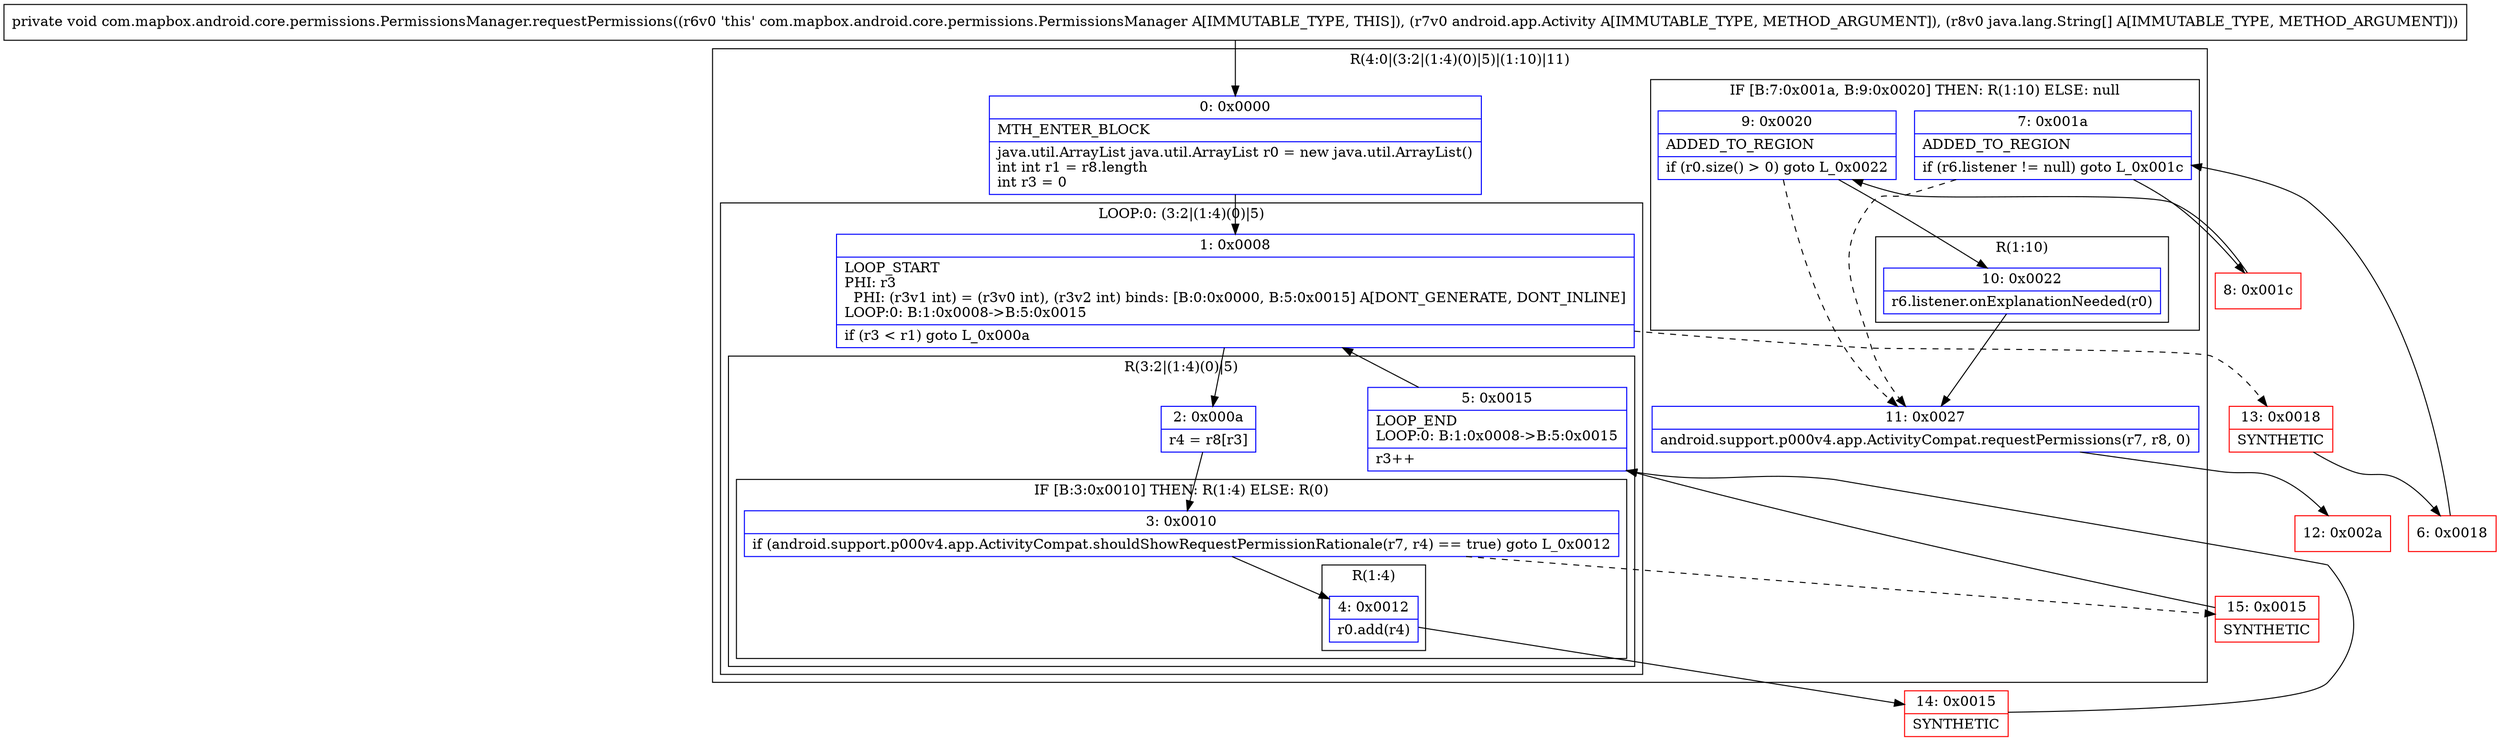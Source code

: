 digraph "CFG forcom.mapbox.android.core.permissions.PermissionsManager.requestPermissions(Landroid\/app\/Activity;[Ljava\/lang\/String;)V" {
subgraph cluster_Region_2011599470 {
label = "R(4:0|(3:2|(1:4)(0)|5)|(1:10)|11)";
node [shape=record,color=blue];
Node_0 [shape=record,label="{0\:\ 0x0000|MTH_ENTER_BLOCK\l|java.util.ArrayList java.util.ArrayList r0 = new java.util.ArrayList()\lint int r1 = r8.length\lint r3 = 0\l}"];
subgraph cluster_LoopRegion_736001028 {
label = "LOOP:0: (3:2|(1:4)(0)|5)";
node [shape=record,color=blue];
Node_1 [shape=record,label="{1\:\ 0x0008|LOOP_START\lPHI: r3 \l  PHI: (r3v1 int) = (r3v0 int), (r3v2 int) binds: [B:0:0x0000, B:5:0x0015] A[DONT_GENERATE, DONT_INLINE]\lLOOP:0: B:1:0x0008\-\>B:5:0x0015\l|if (r3 \< r1) goto L_0x000a\l}"];
subgraph cluster_Region_1934995390 {
label = "R(3:2|(1:4)(0)|5)";
node [shape=record,color=blue];
Node_2 [shape=record,label="{2\:\ 0x000a|r4 = r8[r3]\l}"];
subgraph cluster_IfRegion_110335366 {
label = "IF [B:3:0x0010] THEN: R(1:4) ELSE: R(0)";
node [shape=record,color=blue];
Node_3 [shape=record,label="{3\:\ 0x0010|if (android.support.p000v4.app.ActivityCompat.shouldShowRequestPermissionRationale(r7, r4) == true) goto L_0x0012\l}"];
subgraph cluster_Region_85255410 {
label = "R(1:4)";
node [shape=record,color=blue];
Node_4 [shape=record,label="{4\:\ 0x0012|r0.add(r4)\l}"];
}
subgraph cluster_Region_1151351881 {
label = "R(0)";
node [shape=record,color=blue];
}
}
Node_5 [shape=record,label="{5\:\ 0x0015|LOOP_END\lLOOP:0: B:1:0x0008\-\>B:5:0x0015\l|r3++\l}"];
}
}
subgraph cluster_IfRegion_6484723 {
label = "IF [B:7:0x001a, B:9:0x0020] THEN: R(1:10) ELSE: null";
node [shape=record,color=blue];
Node_7 [shape=record,label="{7\:\ 0x001a|ADDED_TO_REGION\l|if (r6.listener != null) goto L_0x001c\l}"];
Node_9 [shape=record,label="{9\:\ 0x0020|ADDED_TO_REGION\l|if (r0.size() \> 0) goto L_0x0022\l}"];
subgraph cluster_Region_811806270 {
label = "R(1:10)";
node [shape=record,color=blue];
Node_10 [shape=record,label="{10\:\ 0x0022|r6.listener.onExplanationNeeded(r0)\l}"];
}
}
Node_11 [shape=record,label="{11\:\ 0x0027|android.support.p000v4.app.ActivityCompat.requestPermissions(r7, r8, 0)\l}"];
}
Node_6 [shape=record,color=red,label="{6\:\ 0x0018}"];
Node_8 [shape=record,color=red,label="{8\:\ 0x001c}"];
Node_12 [shape=record,color=red,label="{12\:\ 0x002a}"];
Node_13 [shape=record,color=red,label="{13\:\ 0x0018|SYNTHETIC\l}"];
Node_14 [shape=record,color=red,label="{14\:\ 0x0015|SYNTHETIC\l}"];
Node_15 [shape=record,color=red,label="{15\:\ 0x0015|SYNTHETIC\l}"];
MethodNode[shape=record,label="{private void com.mapbox.android.core.permissions.PermissionsManager.requestPermissions((r6v0 'this' com.mapbox.android.core.permissions.PermissionsManager A[IMMUTABLE_TYPE, THIS]), (r7v0 android.app.Activity A[IMMUTABLE_TYPE, METHOD_ARGUMENT]), (r8v0 java.lang.String[] A[IMMUTABLE_TYPE, METHOD_ARGUMENT])) }"];
MethodNode -> Node_0;
Node_0 -> Node_1;
Node_1 -> Node_2;
Node_1 -> Node_13[style=dashed];
Node_2 -> Node_3;
Node_3 -> Node_4;
Node_3 -> Node_15[style=dashed];
Node_4 -> Node_14;
Node_5 -> Node_1;
Node_7 -> Node_8;
Node_7 -> Node_11[style=dashed];
Node_9 -> Node_10;
Node_9 -> Node_11[style=dashed];
Node_10 -> Node_11;
Node_11 -> Node_12;
Node_6 -> Node_7;
Node_8 -> Node_9;
Node_13 -> Node_6;
Node_14 -> Node_5;
Node_15 -> Node_5;
}


